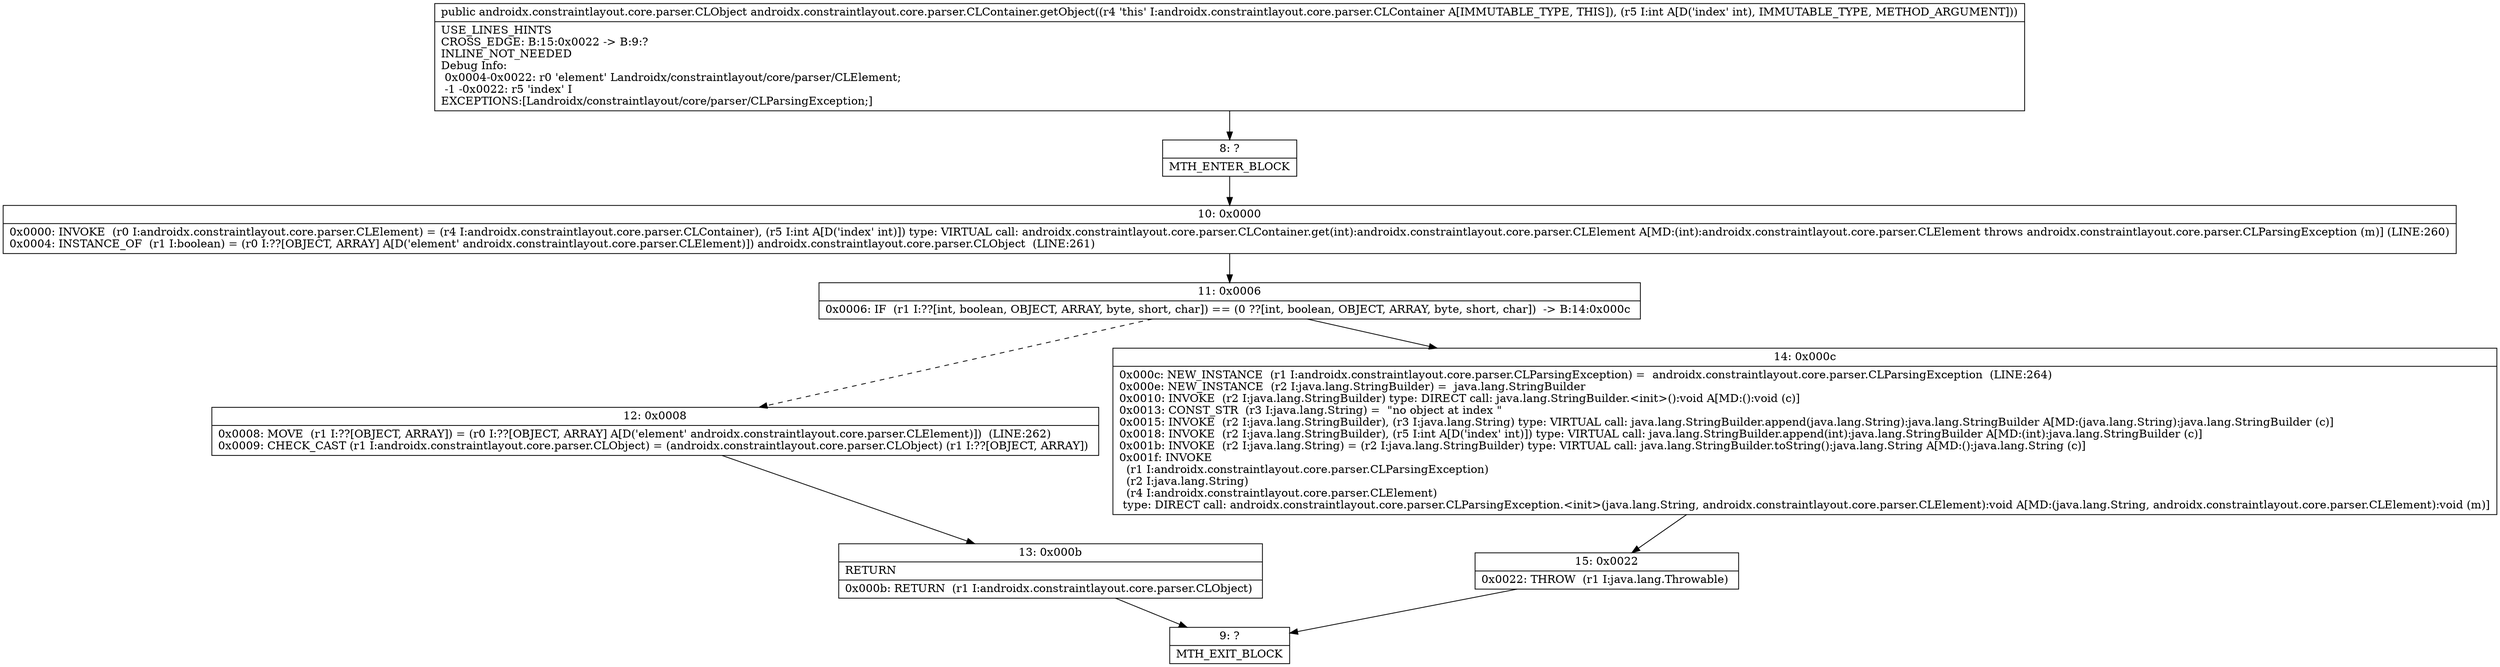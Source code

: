 digraph "CFG forandroidx.constraintlayout.core.parser.CLContainer.getObject(I)Landroidx\/constraintlayout\/core\/parser\/CLObject;" {
Node_8 [shape=record,label="{8\:\ ?|MTH_ENTER_BLOCK\l}"];
Node_10 [shape=record,label="{10\:\ 0x0000|0x0000: INVOKE  (r0 I:androidx.constraintlayout.core.parser.CLElement) = (r4 I:androidx.constraintlayout.core.parser.CLContainer), (r5 I:int A[D('index' int)]) type: VIRTUAL call: androidx.constraintlayout.core.parser.CLContainer.get(int):androidx.constraintlayout.core.parser.CLElement A[MD:(int):androidx.constraintlayout.core.parser.CLElement throws androidx.constraintlayout.core.parser.CLParsingException (m)] (LINE:260)\l0x0004: INSTANCE_OF  (r1 I:boolean) = (r0 I:??[OBJECT, ARRAY] A[D('element' androidx.constraintlayout.core.parser.CLElement)]) androidx.constraintlayout.core.parser.CLObject  (LINE:261)\l}"];
Node_11 [shape=record,label="{11\:\ 0x0006|0x0006: IF  (r1 I:??[int, boolean, OBJECT, ARRAY, byte, short, char]) == (0 ??[int, boolean, OBJECT, ARRAY, byte, short, char])  \-\> B:14:0x000c \l}"];
Node_12 [shape=record,label="{12\:\ 0x0008|0x0008: MOVE  (r1 I:??[OBJECT, ARRAY]) = (r0 I:??[OBJECT, ARRAY] A[D('element' androidx.constraintlayout.core.parser.CLElement)])  (LINE:262)\l0x0009: CHECK_CAST (r1 I:androidx.constraintlayout.core.parser.CLObject) = (androidx.constraintlayout.core.parser.CLObject) (r1 I:??[OBJECT, ARRAY]) \l}"];
Node_13 [shape=record,label="{13\:\ 0x000b|RETURN\l|0x000b: RETURN  (r1 I:androidx.constraintlayout.core.parser.CLObject) \l}"];
Node_9 [shape=record,label="{9\:\ ?|MTH_EXIT_BLOCK\l}"];
Node_14 [shape=record,label="{14\:\ 0x000c|0x000c: NEW_INSTANCE  (r1 I:androidx.constraintlayout.core.parser.CLParsingException) =  androidx.constraintlayout.core.parser.CLParsingException  (LINE:264)\l0x000e: NEW_INSTANCE  (r2 I:java.lang.StringBuilder) =  java.lang.StringBuilder \l0x0010: INVOKE  (r2 I:java.lang.StringBuilder) type: DIRECT call: java.lang.StringBuilder.\<init\>():void A[MD:():void (c)]\l0x0013: CONST_STR  (r3 I:java.lang.String) =  \"no object at index \" \l0x0015: INVOKE  (r2 I:java.lang.StringBuilder), (r3 I:java.lang.String) type: VIRTUAL call: java.lang.StringBuilder.append(java.lang.String):java.lang.StringBuilder A[MD:(java.lang.String):java.lang.StringBuilder (c)]\l0x0018: INVOKE  (r2 I:java.lang.StringBuilder), (r5 I:int A[D('index' int)]) type: VIRTUAL call: java.lang.StringBuilder.append(int):java.lang.StringBuilder A[MD:(int):java.lang.StringBuilder (c)]\l0x001b: INVOKE  (r2 I:java.lang.String) = (r2 I:java.lang.StringBuilder) type: VIRTUAL call: java.lang.StringBuilder.toString():java.lang.String A[MD:():java.lang.String (c)]\l0x001f: INVOKE  \l  (r1 I:androidx.constraintlayout.core.parser.CLParsingException)\l  (r2 I:java.lang.String)\l  (r4 I:androidx.constraintlayout.core.parser.CLElement)\l type: DIRECT call: androidx.constraintlayout.core.parser.CLParsingException.\<init\>(java.lang.String, androidx.constraintlayout.core.parser.CLElement):void A[MD:(java.lang.String, androidx.constraintlayout.core.parser.CLElement):void (m)]\l}"];
Node_15 [shape=record,label="{15\:\ 0x0022|0x0022: THROW  (r1 I:java.lang.Throwable) \l}"];
MethodNode[shape=record,label="{public androidx.constraintlayout.core.parser.CLObject androidx.constraintlayout.core.parser.CLContainer.getObject((r4 'this' I:androidx.constraintlayout.core.parser.CLContainer A[IMMUTABLE_TYPE, THIS]), (r5 I:int A[D('index' int), IMMUTABLE_TYPE, METHOD_ARGUMENT]))  | USE_LINES_HINTS\lCROSS_EDGE: B:15:0x0022 \-\> B:9:?\lINLINE_NOT_NEEDED\lDebug Info:\l  0x0004\-0x0022: r0 'element' Landroidx\/constraintlayout\/core\/parser\/CLElement;\l  \-1 \-0x0022: r5 'index' I\lEXCEPTIONS:[Landroidx\/constraintlayout\/core\/parser\/CLParsingException;]\l}"];
MethodNode -> Node_8;Node_8 -> Node_10;
Node_10 -> Node_11;
Node_11 -> Node_12[style=dashed];
Node_11 -> Node_14;
Node_12 -> Node_13;
Node_13 -> Node_9;
Node_14 -> Node_15;
Node_15 -> Node_9;
}

